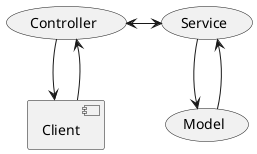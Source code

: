 @startuml
'https://plantuml.com/use-case-diagram
[Client] --> (Controller)
(Controller) <-> (Service)
(Service) --> (Model)
(Model) -> (Service)
(Controller) --> [Client]
@enduml